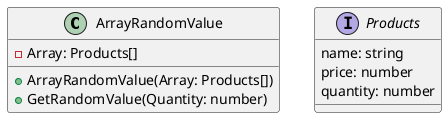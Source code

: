 @startuml
class ArrayRandomValue{
    -Array: Products[]
    +ArrayRandomValue(Array: Products[])
    +GetRandomValue(Quantity: number)
}

interface Products{
    name: string
    price: number
    quantity: number
}
@enduml